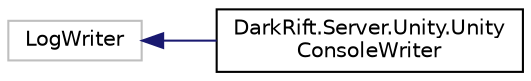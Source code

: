 digraph "Graphical Class Hierarchy"
{
 // LATEX_PDF_SIZE
  edge [fontname="Helvetica",fontsize="10",labelfontname="Helvetica",labelfontsize="10"];
  node [fontname="Helvetica",fontsize="10",shape=record];
  rankdir="LR";
  Node63 [label="LogWriter",height=0.2,width=0.4,color="grey75", fillcolor="white", style="filled",tooltip=" "];
  Node63 -> Node0 [dir="back",color="midnightblue",fontsize="10",style="solid",fontname="Helvetica"];
  Node0 [label="DarkRift.Server.Unity.Unity\lConsoleWriter",height=0.2,width=0.4,color="black", fillcolor="white", style="filled",URL="$class_dark_rift_1_1_server_1_1_unity_1_1_unity_console_writer.html",tooltip=" "];
}
